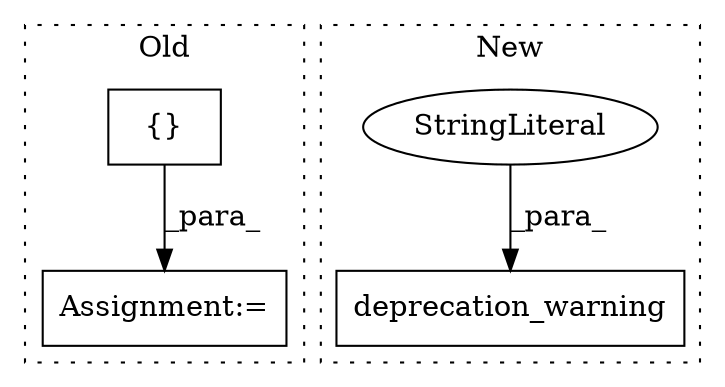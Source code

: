 digraph G {
subgraph cluster0 {
1 [label="{}" a="4" s="2113" l="2" shape="box"];
3 [label="Assignment:=" a="7" s="2316" l="1" shape="box"];
label = "Old";
style="dotted";
}
subgraph cluster1 {
2 [label="deprecation_warning" a="32" s="784,928" l="20,1" shape="box"];
4 [label="StringLiteral" a="45" s="804" l="55" shape="ellipse"];
label = "New";
style="dotted";
}
1 -> 3 [label="_para_"];
4 -> 2 [label="_para_"];
}